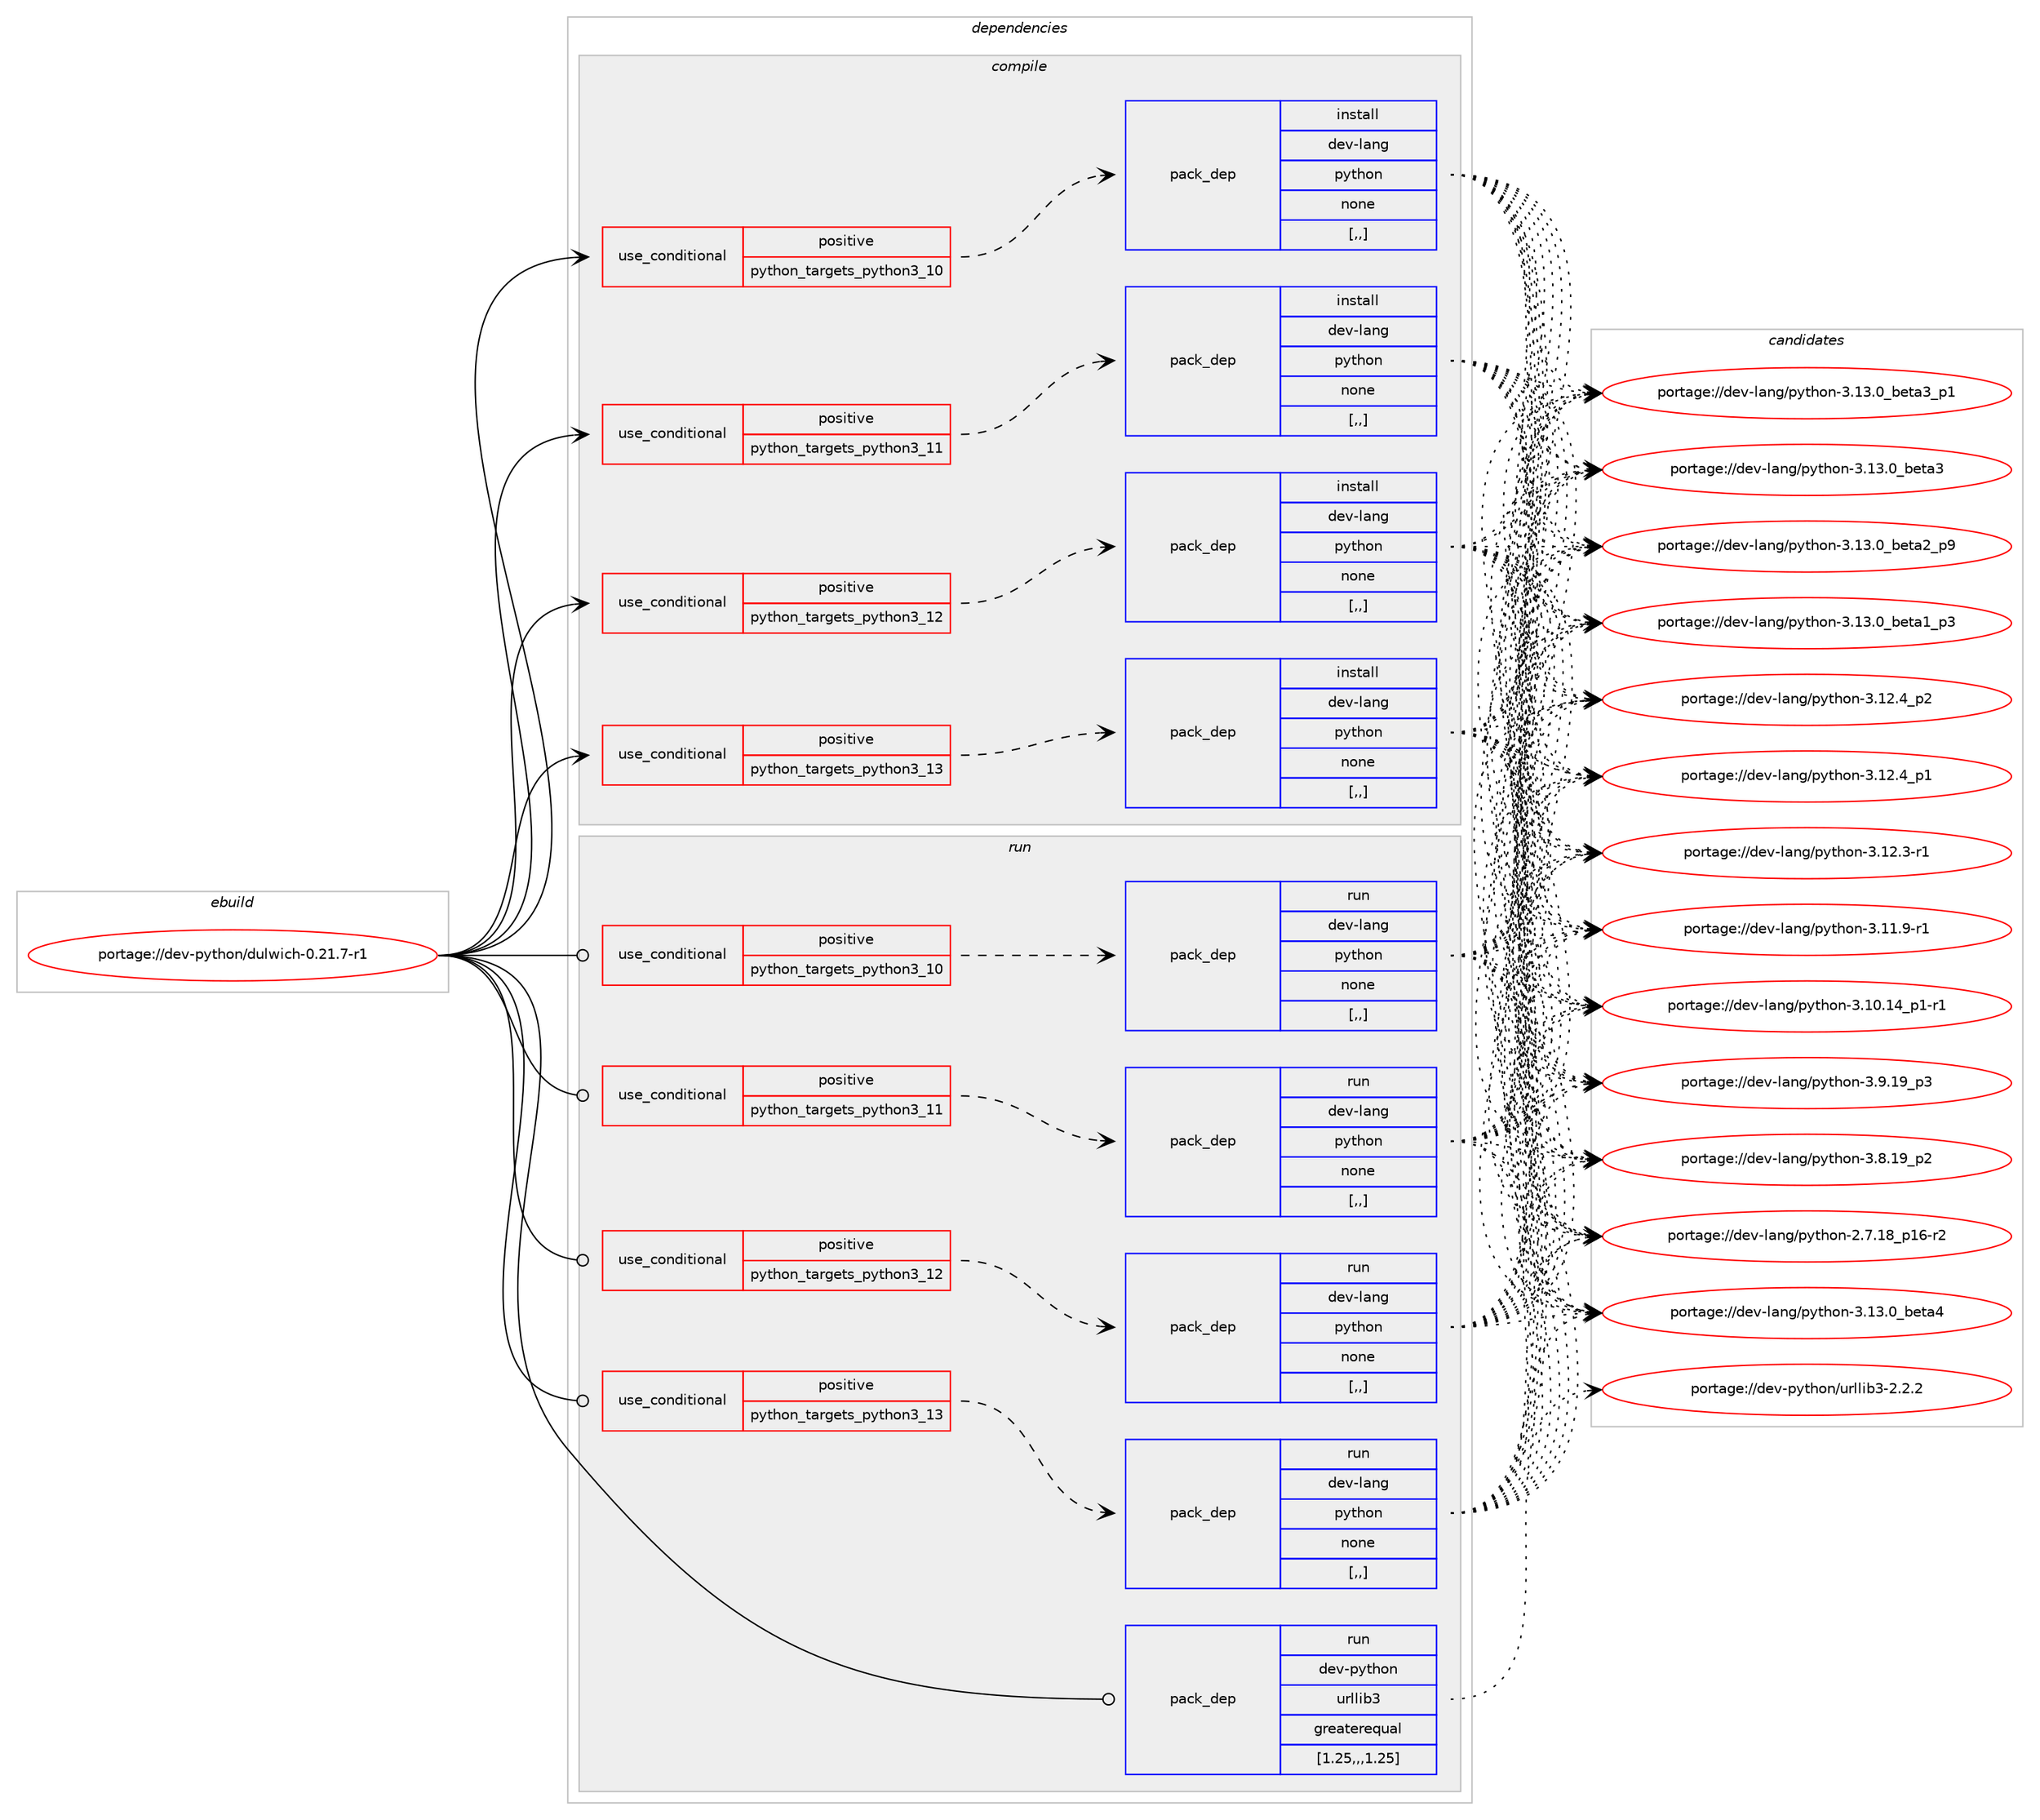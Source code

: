 digraph prolog {

# *************
# Graph options
# *************

newrank=true;
concentrate=true;
compound=true;
graph [rankdir=LR,fontname=Helvetica,fontsize=10,ranksep=1.5];#, ranksep=2.5, nodesep=0.2];
edge  [arrowhead=vee];
node  [fontname=Helvetica,fontsize=10];

# **********
# The ebuild
# **********

subgraph cluster_leftcol {
color=gray;
label=<<i>ebuild</i>>;
id [label="portage://dev-python/dulwich-0.21.7-r1", color=red, width=4, href="../dev-python/dulwich-0.21.7-r1.svg"];
}

# ****************
# The dependencies
# ****************

subgraph cluster_midcol {
color=gray;
label=<<i>dependencies</i>>;
subgraph cluster_compile {
fillcolor="#eeeeee";
style=filled;
label=<<i>compile</i>>;
subgraph cond32589 {
dependency145952 [label=<<TABLE BORDER="0" CELLBORDER="1" CELLSPACING="0" CELLPADDING="4"><TR><TD ROWSPAN="3" CELLPADDING="10">use_conditional</TD></TR><TR><TD>positive</TD></TR><TR><TD>python_targets_python3_10</TD></TR></TABLE>>, shape=none, color=red];
subgraph pack112115 {
dependency145953 [label=<<TABLE BORDER="0" CELLBORDER="1" CELLSPACING="0" CELLPADDING="4" WIDTH="220"><TR><TD ROWSPAN="6" CELLPADDING="30">pack_dep</TD></TR><TR><TD WIDTH="110">install</TD></TR><TR><TD>dev-lang</TD></TR><TR><TD>python</TD></TR><TR><TD>none</TD></TR><TR><TD>[,,]</TD></TR></TABLE>>, shape=none, color=blue];
}
dependency145952:e -> dependency145953:w [weight=20,style="dashed",arrowhead="vee"];
}
id:e -> dependency145952:w [weight=20,style="solid",arrowhead="vee"];
subgraph cond32590 {
dependency145954 [label=<<TABLE BORDER="0" CELLBORDER="1" CELLSPACING="0" CELLPADDING="4"><TR><TD ROWSPAN="3" CELLPADDING="10">use_conditional</TD></TR><TR><TD>positive</TD></TR><TR><TD>python_targets_python3_11</TD></TR></TABLE>>, shape=none, color=red];
subgraph pack112116 {
dependency145955 [label=<<TABLE BORDER="0" CELLBORDER="1" CELLSPACING="0" CELLPADDING="4" WIDTH="220"><TR><TD ROWSPAN="6" CELLPADDING="30">pack_dep</TD></TR><TR><TD WIDTH="110">install</TD></TR><TR><TD>dev-lang</TD></TR><TR><TD>python</TD></TR><TR><TD>none</TD></TR><TR><TD>[,,]</TD></TR></TABLE>>, shape=none, color=blue];
}
dependency145954:e -> dependency145955:w [weight=20,style="dashed",arrowhead="vee"];
}
id:e -> dependency145954:w [weight=20,style="solid",arrowhead="vee"];
subgraph cond32591 {
dependency145956 [label=<<TABLE BORDER="0" CELLBORDER="1" CELLSPACING="0" CELLPADDING="4"><TR><TD ROWSPAN="3" CELLPADDING="10">use_conditional</TD></TR><TR><TD>positive</TD></TR><TR><TD>python_targets_python3_12</TD></TR></TABLE>>, shape=none, color=red];
subgraph pack112117 {
dependency145957 [label=<<TABLE BORDER="0" CELLBORDER="1" CELLSPACING="0" CELLPADDING="4" WIDTH="220"><TR><TD ROWSPAN="6" CELLPADDING="30">pack_dep</TD></TR><TR><TD WIDTH="110">install</TD></TR><TR><TD>dev-lang</TD></TR><TR><TD>python</TD></TR><TR><TD>none</TD></TR><TR><TD>[,,]</TD></TR></TABLE>>, shape=none, color=blue];
}
dependency145956:e -> dependency145957:w [weight=20,style="dashed",arrowhead="vee"];
}
id:e -> dependency145956:w [weight=20,style="solid",arrowhead="vee"];
subgraph cond32592 {
dependency145958 [label=<<TABLE BORDER="0" CELLBORDER="1" CELLSPACING="0" CELLPADDING="4"><TR><TD ROWSPAN="3" CELLPADDING="10">use_conditional</TD></TR><TR><TD>positive</TD></TR><TR><TD>python_targets_python3_13</TD></TR></TABLE>>, shape=none, color=red];
subgraph pack112118 {
dependency145959 [label=<<TABLE BORDER="0" CELLBORDER="1" CELLSPACING="0" CELLPADDING="4" WIDTH="220"><TR><TD ROWSPAN="6" CELLPADDING="30">pack_dep</TD></TR><TR><TD WIDTH="110">install</TD></TR><TR><TD>dev-lang</TD></TR><TR><TD>python</TD></TR><TR><TD>none</TD></TR><TR><TD>[,,]</TD></TR></TABLE>>, shape=none, color=blue];
}
dependency145958:e -> dependency145959:w [weight=20,style="dashed",arrowhead="vee"];
}
id:e -> dependency145958:w [weight=20,style="solid",arrowhead="vee"];
}
subgraph cluster_compileandrun {
fillcolor="#eeeeee";
style=filled;
label=<<i>compile and run</i>>;
}
subgraph cluster_run {
fillcolor="#eeeeee";
style=filled;
label=<<i>run</i>>;
subgraph cond32593 {
dependency145960 [label=<<TABLE BORDER="0" CELLBORDER="1" CELLSPACING="0" CELLPADDING="4"><TR><TD ROWSPAN="3" CELLPADDING="10">use_conditional</TD></TR><TR><TD>positive</TD></TR><TR><TD>python_targets_python3_10</TD></TR></TABLE>>, shape=none, color=red];
subgraph pack112119 {
dependency145961 [label=<<TABLE BORDER="0" CELLBORDER="1" CELLSPACING="0" CELLPADDING="4" WIDTH="220"><TR><TD ROWSPAN="6" CELLPADDING="30">pack_dep</TD></TR><TR><TD WIDTH="110">run</TD></TR><TR><TD>dev-lang</TD></TR><TR><TD>python</TD></TR><TR><TD>none</TD></TR><TR><TD>[,,]</TD></TR></TABLE>>, shape=none, color=blue];
}
dependency145960:e -> dependency145961:w [weight=20,style="dashed",arrowhead="vee"];
}
id:e -> dependency145960:w [weight=20,style="solid",arrowhead="odot"];
subgraph cond32594 {
dependency145962 [label=<<TABLE BORDER="0" CELLBORDER="1" CELLSPACING="0" CELLPADDING="4"><TR><TD ROWSPAN="3" CELLPADDING="10">use_conditional</TD></TR><TR><TD>positive</TD></TR><TR><TD>python_targets_python3_11</TD></TR></TABLE>>, shape=none, color=red];
subgraph pack112120 {
dependency145963 [label=<<TABLE BORDER="0" CELLBORDER="1" CELLSPACING="0" CELLPADDING="4" WIDTH="220"><TR><TD ROWSPAN="6" CELLPADDING="30">pack_dep</TD></TR><TR><TD WIDTH="110">run</TD></TR><TR><TD>dev-lang</TD></TR><TR><TD>python</TD></TR><TR><TD>none</TD></TR><TR><TD>[,,]</TD></TR></TABLE>>, shape=none, color=blue];
}
dependency145962:e -> dependency145963:w [weight=20,style="dashed",arrowhead="vee"];
}
id:e -> dependency145962:w [weight=20,style="solid",arrowhead="odot"];
subgraph cond32595 {
dependency145964 [label=<<TABLE BORDER="0" CELLBORDER="1" CELLSPACING="0" CELLPADDING="4"><TR><TD ROWSPAN="3" CELLPADDING="10">use_conditional</TD></TR><TR><TD>positive</TD></TR><TR><TD>python_targets_python3_12</TD></TR></TABLE>>, shape=none, color=red];
subgraph pack112121 {
dependency145965 [label=<<TABLE BORDER="0" CELLBORDER="1" CELLSPACING="0" CELLPADDING="4" WIDTH="220"><TR><TD ROWSPAN="6" CELLPADDING="30">pack_dep</TD></TR><TR><TD WIDTH="110">run</TD></TR><TR><TD>dev-lang</TD></TR><TR><TD>python</TD></TR><TR><TD>none</TD></TR><TR><TD>[,,]</TD></TR></TABLE>>, shape=none, color=blue];
}
dependency145964:e -> dependency145965:w [weight=20,style="dashed",arrowhead="vee"];
}
id:e -> dependency145964:w [weight=20,style="solid",arrowhead="odot"];
subgraph cond32596 {
dependency145966 [label=<<TABLE BORDER="0" CELLBORDER="1" CELLSPACING="0" CELLPADDING="4"><TR><TD ROWSPAN="3" CELLPADDING="10">use_conditional</TD></TR><TR><TD>positive</TD></TR><TR><TD>python_targets_python3_13</TD></TR></TABLE>>, shape=none, color=red];
subgraph pack112122 {
dependency145967 [label=<<TABLE BORDER="0" CELLBORDER="1" CELLSPACING="0" CELLPADDING="4" WIDTH="220"><TR><TD ROWSPAN="6" CELLPADDING="30">pack_dep</TD></TR><TR><TD WIDTH="110">run</TD></TR><TR><TD>dev-lang</TD></TR><TR><TD>python</TD></TR><TR><TD>none</TD></TR><TR><TD>[,,]</TD></TR></TABLE>>, shape=none, color=blue];
}
dependency145966:e -> dependency145967:w [weight=20,style="dashed",arrowhead="vee"];
}
id:e -> dependency145966:w [weight=20,style="solid",arrowhead="odot"];
subgraph pack112123 {
dependency145968 [label=<<TABLE BORDER="0" CELLBORDER="1" CELLSPACING="0" CELLPADDING="4" WIDTH="220"><TR><TD ROWSPAN="6" CELLPADDING="30">pack_dep</TD></TR><TR><TD WIDTH="110">run</TD></TR><TR><TD>dev-python</TD></TR><TR><TD>urllib3</TD></TR><TR><TD>greaterequal</TD></TR><TR><TD>[1.25,,,1.25]</TD></TR></TABLE>>, shape=none, color=blue];
}
id:e -> dependency145968:w [weight=20,style="solid",arrowhead="odot"];
}
}

# **************
# The candidates
# **************

subgraph cluster_choices {
rank=same;
color=gray;
label=<<i>candidates</i>>;

subgraph choice112115 {
color=black;
nodesep=1;
choice1001011184510897110103471121211161041111104551464951464895981011169752 [label="portage://dev-lang/python-3.13.0_beta4", color=red, width=4,href="../dev-lang/python-3.13.0_beta4.svg"];
choice10010111845108971101034711212111610411111045514649514648959810111697519511249 [label="portage://dev-lang/python-3.13.0_beta3_p1", color=red, width=4,href="../dev-lang/python-3.13.0_beta3_p1.svg"];
choice1001011184510897110103471121211161041111104551464951464895981011169751 [label="portage://dev-lang/python-3.13.0_beta3", color=red, width=4,href="../dev-lang/python-3.13.0_beta3.svg"];
choice10010111845108971101034711212111610411111045514649514648959810111697509511257 [label="portage://dev-lang/python-3.13.0_beta2_p9", color=red, width=4,href="../dev-lang/python-3.13.0_beta2_p9.svg"];
choice10010111845108971101034711212111610411111045514649514648959810111697499511251 [label="portage://dev-lang/python-3.13.0_beta1_p3", color=red, width=4,href="../dev-lang/python-3.13.0_beta1_p3.svg"];
choice100101118451089711010347112121116104111110455146495046529511250 [label="portage://dev-lang/python-3.12.4_p2", color=red, width=4,href="../dev-lang/python-3.12.4_p2.svg"];
choice100101118451089711010347112121116104111110455146495046529511249 [label="portage://dev-lang/python-3.12.4_p1", color=red, width=4,href="../dev-lang/python-3.12.4_p1.svg"];
choice100101118451089711010347112121116104111110455146495046514511449 [label="portage://dev-lang/python-3.12.3-r1", color=red, width=4,href="../dev-lang/python-3.12.3-r1.svg"];
choice100101118451089711010347112121116104111110455146494946574511449 [label="portage://dev-lang/python-3.11.9-r1", color=red, width=4,href="../dev-lang/python-3.11.9-r1.svg"];
choice100101118451089711010347112121116104111110455146494846495295112494511449 [label="portage://dev-lang/python-3.10.14_p1-r1", color=red, width=4,href="../dev-lang/python-3.10.14_p1-r1.svg"];
choice100101118451089711010347112121116104111110455146574649579511251 [label="portage://dev-lang/python-3.9.19_p3", color=red, width=4,href="../dev-lang/python-3.9.19_p3.svg"];
choice100101118451089711010347112121116104111110455146564649579511250 [label="portage://dev-lang/python-3.8.19_p2", color=red, width=4,href="../dev-lang/python-3.8.19_p2.svg"];
choice100101118451089711010347112121116104111110455046554649569511249544511450 [label="portage://dev-lang/python-2.7.18_p16-r2", color=red, width=4,href="../dev-lang/python-2.7.18_p16-r2.svg"];
dependency145953:e -> choice1001011184510897110103471121211161041111104551464951464895981011169752:w [style=dotted,weight="100"];
dependency145953:e -> choice10010111845108971101034711212111610411111045514649514648959810111697519511249:w [style=dotted,weight="100"];
dependency145953:e -> choice1001011184510897110103471121211161041111104551464951464895981011169751:w [style=dotted,weight="100"];
dependency145953:e -> choice10010111845108971101034711212111610411111045514649514648959810111697509511257:w [style=dotted,weight="100"];
dependency145953:e -> choice10010111845108971101034711212111610411111045514649514648959810111697499511251:w [style=dotted,weight="100"];
dependency145953:e -> choice100101118451089711010347112121116104111110455146495046529511250:w [style=dotted,weight="100"];
dependency145953:e -> choice100101118451089711010347112121116104111110455146495046529511249:w [style=dotted,weight="100"];
dependency145953:e -> choice100101118451089711010347112121116104111110455146495046514511449:w [style=dotted,weight="100"];
dependency145953:e -> choice100101118451089711010347112121116104111110455146494946574511449:w [style=dotted,weight="100"];
dependency145953:e -> choice100101118451089711010347112121116104111110455146494846495295112494511449:w [style=dotted,weight="100"];
dependency145953:e -> choice100101118451089711010347112121116104111110455146574649579511251:w [style=dotted,weight="100"];
dependency145953:e -> choice100101118451089711010347112121116104111110455146564649579511250:w [style=dotted,weight="100"];
dependency145953:e -> choice100101118451089711010347112121116104111110455046554649569511249544511450:w [style=dotted,weight="100"];
}
subgraph choice112116 {
color=black;
nodesep=1;
choice1001011184510897110103471121211161041111104551464951464895981011169752 [label="portage://dev-lang/python-3.13.0_beta4", color=red, width=4,href="../dev-lang/python-3.13.0_beta4.svg"];
choice10010111845108971101034711212111610411111045514649514648959810111697519511249 [label="portage://dev-lang/python-3.13.0_beta3_p1", color=red, width=4,href="../dev-lang/python-3.13.0_beta3_p1.svg"];
choice1001011184510897110103471121211161041111104551464951464895981011169751 [label="portage://dev-lang/python-3.13.0_beta3", color=red, width=4,href="../dev-lang/python-3.13.0_beta3.svg"];
choice10010111845108971101034711212111610411111045514649514648959810111697509511257 [label="portage://dev-lang/python-3.13.0_beta2_p9", color=red, width=4,href="../dev-lang/python-3.13.0_beta2_p9.svg"];
choice10010111845108971101034711212111610411111045514649514648959810111697499511251 [label="portage://dev-lang/python-3.13.0_beta1_p3", color=red, width=4,href="../dev-lang/python-3.13.0_beta1_p3.svg"];
choice100101118451089711010347112121116104111110455146495046529511250 [label="portage://dev-lang/python-3.12.4_p2", color=red, width=4,href="../dev-lang/python-3.12.4_p2.svg"];
choice100101118451089711010347112121116104111110455146495046529511249 [label="portage://dev-lang/python-3.12.4_p1", color=red, width=4,href="../dev-lang/python-3.12.4_p1.svg"];
choice100101118451089711010347112121116104111110455146495046514511449 [label="portage://dev-lang/python-3.12.3-r1", color=red, width=4,href="../dev-lang/python-3.12.3-r1.svg"];
choice100101118451089711010347112121116104111110455146494946574511449 [label="portage://dev-lang/python-3.11.9-r1", color=red, width=4,href="../dev-lang/python-3.11.9-r1.svg"];
choice100101118451089711010347112121116104111110455146494846495295112494511449 [label="portage://dev-lang/python-3.10.14_p1-r1", color=red, width=4,href="../dev-lang/python-3.10.14_p1-r1.svg"];
choice100101118451089711010347112121116104111110455146574649579511251 [label="portage://dev-lang/python-3.9.19_p3", color=red, width=4,href="../dev-lang/python-3.9.19_p3.svg"];
choice100101118451089711010347112121116104111110455146564649579511250 [label="portage://dev-lang/python-3.8.19_p2", color=red, width=4,href="../dev-lang/python-3.8.19_p2.svg"];
choice100101118451089711010347112121116104111110455046554649569511249544511450 [label="portage://dev-lang/python-2.7.18_p16-r2", color=red, width=4,href="../dev-lang/python-2.7.18_p16-r2.svg"];
dependency145955:e -> choice1001011184510897110103471121211161041111104551464951464895981011169752:w [style=dotted,weight="100"];
dependency145955:e -> choice10010111845108971101034711212111610411111045514649514648959810111697519511249:w [style=dotted,weight="100"];
dependency145955:e -> choice1001011184510897110103471121211161041111104551464951464895981011169751:w [style=dotted,weight="100"];
dependency145955:e -> choice10010111845108971101034711212111610411111045514649514648959810111697509511257:w [style=dotted,weight="100"];
dependency145955:e -> choice10010111845108971101034711212111610411111045514649514648959810111697499511251:w [style=dotted,weight="100"];
dependency145955:e -> choice100101118451089711010347112121116104111110455146495046529511250:w [style=dotted,weight="100"];
dependency145955:e -> choice100101118451089711010347112121116104111110455146495046529511249:w [style=dotted,weight="100"];
dependency145955:e -> choice100101118451089711010347112121116104111110455146495046514511449:w [style=dotted,weight="100"];
dependency145955:e -> choice100101118451089711010347112121116104111110455146494946574511449:w [style=dotted,weight="100"];
dependency145955:e -> choice100101118451089711010347112121116104111110455146494846495295112494511449:w [style=dotted,weight="100"];
dependency145955:e -> choice100101118451089711010347112121116104111110455146574649579511251:w [style=dotted,weight="100"];
dependency145955:e -> choice100101118451089711010347112121116104111110455146564649579511250:w [style=dotted,weight="100"];
dependency145955:e -> choice100101118451089711010347112121116104111110455046554649569511249544511450:w [style=dotted,weight="100"];
}
subgraph choice112117 {
color=black;
nodesep=1;
choice1001011184510897110103471121211161041111104551464951464895981011169752 [label="portage://dev-lang/python-3.13.0_beta4", color=red, width=4,href="../dev-lang/python-3.13.0_beta4.svg"];
choice10010111845108971101034711212111610411111045514649514648959810111697519511249 [label="portage://dev-lang/python-3.13.0_beta3_p1", color=red, width=4,href="../dev-lang/python-3.13.0_beta3_p1.svg"];
choice1001011184510897110103471121211161041111104551464951464895981011169751 [label="portage://dev-lang/python-3.13.0_beta3", color=red, width=4,href="../dev-lang/python-3.13.0_beta3.svg"];
choice10010111845108971101034711212111610411111045514649514648959810111697509511257 [label="portage://dev-lang/python-3.13.0_beta2_p9", color=red, width=4,href="../dev-lang/python-3.13.0_beta2_p9.svg"];
choice10010111845108971101034711212111610411111045514649514648959810111697499511251 [label="portage://dev-lang/python-3.13.0_beta1_p3", color=red, width=4,href="../dev-lang/python-3.13.0_beta1_p3.svg"];
choice100101118451089711010347112121116104111110455146495046529511250 [label="portage://dev-lang/python-3.12.4_p2", color=red, width=4,href="../dev-lang/python-3.12.4_p2.svg"];
choice100101118451089711010347112121116104111110455146495046529511249 [label="portage://dev-lang/python-3.12.4_p1", color=red, width=4,href="../dev-lang/python-3.12.4_p1.svg"];
choice100101118451089711010347112121116104111110455146495046514511449 [label="portage://dev-lang/python-3.12.3-r1", color=red, width=4,href="../dev-lang/python-3.12.3-r1.svg"];
choice100101118451089711010347112121116104111110455146494946574511449 [label="portage://dev-lang/python-3.11.9-r1", color=red, width=4,href="../dev-lang/python-3.11.9-r1.svg"];
choice100101118451089711010347112121116104111110455146494846495295112494511449 [label="portage://dev-lang/python-3.10.14_p1-r1", color=red, width=4,href="../dev-lang/python-3.10.14_p1-r1.svg"];
choice100101118451089711010347112121116104111110455146574649579511251 [label="portage://dev-lang/python-3.9.19_p3", color=red, width=4,href="../dev-lang/python-3.9.19_p3.svg"];
choice100101118451089711010347112121116104111110455146564649579511250 [label="portage://dev-lang/python-3.8.19_p2", color=red, width=4,href="../dev-lang/python-3.8.19_p2.svg"];
choice100101118451089711010347112121116104111110455046554649569511249544511450 [label="portage://dev-lang/python-2.7.18_p16-r2", color=red, width=4,href="../dev-lang/python-2.7.18_p16-r2.svg"];
dependency145957:e -> choice1001011184510897110103471121211161041111104551464951464895981011169752:w [style=dotted,weight="100"];
dependency145957:e -> choice10010111845108971101034711212111610411111045514649514648959810111697519511249:w [style=dotted,weight="100"];
dependency145957:e -> choice1001011184510897110103471121211161041111104551464951464895981011169751:w [style=dotted,weight="100"];
dependency145957:e -> choice10010111845108971101034711212111610411111045514649514648959810111697509511257:w [style=dotted,weight="100"];
dependency145957:e -> choice10010111845108971101034711212111610411111045514649514648959810111697499511251:w [style=dotted,weight="100"];
dependency145957:e -> choice100101118451089711010347112121116104111110455146495046529511250:w [style=dotted,weight="100"];
dependency145957:e -> choice100101118451089711010347112121116104111110455146495046529511249:w [style=dotted,weight="100"];
dependency145957:e -> choice100101118451089711010347112121116104111110455146495046514511449:w [style=dotted,weight="100"];
dependency145957:e -> choice100101118451089711010347112121116104111110455146494946574511449:w [style=dotted,weight="100"];
dependency145957:e -> choice100101118451089711010347112121116104111110455146494846495295112494511449:w [style=dotted,weight="100"];
dependency145957:e -> choice100101118451089711010347112121116104111110455146574649579511251:w [style=dotted,weight="100"];
dependency145957:e -> choice100101118451089711010347112121116104111110455146564649579511250:w [style=dotted,weight="100"];
dependency145957:e -> choice100101118451089711010347112121116104111110455046554649569511249544511450:w [style=dotted,weight="100"];
}
subgraph choice112118 {
color=black;
nodesep=1;
choice1001011184510897110103471121211161041111104551464951464895981011169752 [label="portage://dev-lang/python-3.13.0_beta4", color=red, width=4,href="../dev-lang/python-3.13.0_beta4.svg"];
choice10010111845108971101034711212111610411111045514649514648959810111697519511249 [label="portage://dev-lang/python-3.13.0_beta3_p1", color=red, width=4,href="../dev-lang/python-3.13.0_beta3_p1.svg"];
choice1001011184510897110103471121211161041111104551464951464895981011169751 [label="portage://dev-lang/python-3.13.0_beta3", color=red, width=4,href="../dev-lang/python-3.13.0_beta3.svg"];
choice10010111845108971101034711212111610411111045514649514648959810111697509511257 [label="portage://dev-lang/python-3.13.0_beta2_p9", color=red, width=4,href="../dev-lang/python-3.13.0_beta2_p9.svg"];
choice10010111845108971101034711212111610411111045514649514648959810111697499511251 [label="portage://dev-lang/python-3.13.0_beta1_p3", color=red, width=4,href="../dev-lang/python-3.13.0_beta1_p3.svg"];
choice100101118451089711010347112121116104111110455146495046529511250 [label="portage://dev-lang/python-3.12.4_p2", color=red, width=4,href="../dev-lang/python-3.12.4_p2.svg"];
choice100101118451089711010347112121116104111110455146495046529511249 [label="portage://dev-lang/python-3.12.4_p1", color=red, width=4,href="../dev-lang/python-3.12.4_p1.svg"];
choice100101118451089711010347112121116104111110455146495046514511449 [label="portage://dev-lang/python-3.12.3-r1", color=red, width=4,href="../dev-lang/python-3.12.3-r1.svg"];
choice100101118451089711010347112121116104111110455146494946574511449 [label="portage://dev-lang/python-3.11.9-r1", color=red, width=4,href="../dev-lang/python-3.11.9-r1.svg"];
choice100101118451089711010347112121116104111110455146494846495295112494511449 [label="portage://dev-lang/python-3.10.14_p1-r1", color=red, width=4,href="../dev-lang/python-3.10.14_p1-r1.svg"];
choice100101118451089711010347112121116104111110455146574649579511251 [label="portage://dev-lang/python-3.9.19_p3", color=red, width=4,href="../dev-lang/python-3.9.19_p3.svg"];
choice100101118451089711010347112121116104111110455146564649579511250 [label="portage://dev-lang/python-3.8.19_p2", color=red, width=4,href="../dev-lang/python-3.8.19_p2.svg"];
choice100101118451089711010347112121116104111110455046554649569511249544511450 [label="portage://dev-lang/python-2.7.18_p16-r2", color=red, width=4,href="../dev-lang/python-2.7.18_p16-r2.svg"];
dependency145959:e -> choice1001011184510897110103471121211161041111104551464951464895981011169752:w [style=dotted,weight="100"];
dependency145959:e -> choice10010111845108971101034711212111610411111045514649514648959810111697519511249:w [style=dotted,weight="100"];
dependency145959:e -> choice1001011184510897110103471121211161041111104551464951464895981011169751:w [style=dotted,weight="100"];
dependency145959:e -> choice10010111845108971101034711212111610411111045514649514648959810111697509511257:w [style=dotted,weight="100"];
dependency145959:e -> choice10010111845108971101034711212111610411111045514649514648959810111697499511251:w [style=dotted,weight="100"];
dependency145959:e -> choice100101118451089711010347112121116104111110455146495046529511250:w [style=dotted,weight="100"];
dependency145959:e -> choice100101118451089711010347112121116104111110455146495046529511249:w [style=dotted,weight="100"];
dependency145959:e -> choice100101118451089711010347112121116104111110455146495046514511449:w [style=dotted,weight="100"];
dependency145959:e -> choice100101118451089711010347112121116104111110455146494946574511449:w [style=dotted,weight="100"];
dependency145959:e -> choice100101118451089711010347112121116104111110455146494846495295112494511449:w [style=dotted,weight="100"];
dependency145959:e -> choice100101118451089711010347112121116104111110455146574649579511251:w [style=dotted,weight="100"];
dependency145959:e -> choice100101118451089711010347112121116104111110455146564649579511250:w [style=dotted,weight="100"];
dependency145959:e -> choice100101118451089711010347112121116104111110455046554649569511249544511450:w [style=dotted,weight="100"];
}
subgraph choice112119 {
color=black;
nodesep=1;
choice1001011184510897110103471121211161041111104551464951464895981011169752 [label="portage://dev-lang/python-3.13.0_beta4", color=red, width=4,href="../dev-lang/python-3.13.0_beta4.svg"];
choice10010111845108971101034711212111610411111045514649514648959810111697519511249 [label="portage://dev-lang/python-3.13.0_beta3_p1", color=red, width=4,href="../dev-lang/python-3.13.0_beta3_p1.svg"];
choice1001011184510897110103471121211161041111104551464951464895981011169751 [label="portage://dev-lang/python-3.13.0_beta3", color=red, width=4,href="../dev-lang/python-3.13.0_beta3.svg"];
choice10010111845108971101034711212111610411111045514649514648959810111697509511257 [label="portage://dev-lang/python-3.13.0_beta2_p9", color=red, width=4,href="../dev-lang/python-3.13.0_beta2_p9.svg"];
choice10010111845108971101034711212111610411111045514649514648959810111697499511251 [label="portage://dev-lang/python-3.13.0_beta1_p3", color=red, width=4,href="../dev-lang/python-3.13.0_beta1_p3.svg"];
choice100101118451089711010347112121116104111110455146495046529511250 [label="portage://dev-lang/python-3.12.4_p2", color=red, width=4,href="../dev-lang/python-3.12.4_p2.svg"];
choice100101118451089711010347112121116104111110455146495046529511249 [label="portage://dev-lang/python-3.12.4_p1", color=red, width=4,href="../dev-lang/python-3.12.4_p1.svg"];
choice100101118451089711010347112121116104111110455146495046514511449 [label="portage://dev-lang/python-3.12.3-r1", color=red, width=4,href="../dev-lang/python-3.12.3-r1.svg"];
choice100101118451089711010347112121116104111110455146494946574511449 [label="portage://dev-lang/python-3.11.9-r1", color=red, width=4,href="../dev-lang/python-3.11.9-r1.svg"];
choice100101118451089711010347112121116104111110455146494846495295112494511449 [label="portage://dev-lang/python-3.10.14_p1-r1", color=red, width=4,href="../dev-lang/python-3.10.14_p1-r1.svg"];
choice100101118451089711010347112121116104111110455146574649579511251 [label="portage://dev-lang/python-3.9.19_p3", color=red, width=4,href="../dev-lang/python-3.9.19_p3.svg"];
choice100101118451089711010347112121116104111110455146564649579511250 [label="portage://dev-lang/python-3.8.19_p2", color=red, width=4,href="../dev-lang/python-3.8.19_p2.svg"];
choice100101118451089711010347112121116104111110455046554649569511249544511450 [label="portage://dev-lang/python-2.7.18_p16-r2", color=red, width=4,href="../dev-lang/python-2.7.18_p16-r2.svg"];
dependency145961:e -> choice1001011184510897110103471121211161041111104551464951464895981011169752:w [style=dotted,weight="100"];
dependency145961:e -> choice10010111845108971101034711212111610411111045514649514648959810111697519511249:w [style=dotted,weight="100"];
dependency145961:e -> choice1001011184510897110103471121211161041111104551464951464895981011169751:w [style=dotted,weight="100"];
dependency145961:e -> choice10010111845108971101034711212111610411111045514649514648959810111697509511257:w [style=dotted,weight="100"];
dependency145961:e -> choice10010111845108971101034711212111610411111045514649514648959810111697499511251:w [style=dotted,weight="100"];
dependency145961:e -> choice100101118451089711010347112121116104111110455146495046529511250:w [style=dotted,weight="100"];
dependency145961:e -> choice100101118451089711010347112121116104111110455146495046529511249:w [style=dotted,weight="100"];
dependency145961:e -> choice100101118451089711010347112121116104111110455146495046514511449:w [style=dotted,weight="100"];
dependency145961:e -> choice100101118451089711010347112121116104111110455146494946574511449:w [style=dotted,weight="100"];
dependency145961:e -> choice100101118451089711010347112121116104111110455146494846495295112494511449:w [style=dotted,weight="100"];
dependency145961:e -> choice100101118451089711010347112121116104111110455146574649579511251:w [style=dotted,weight="100"];
dependency145961:e -> choice100101118451089711010347112121116104111110455146564649579511250:w [style=dotted,weight="100"];
dependency145961:e -> choice100101118451089711010347112121116104111110455046554649569511249544511450:w [style=dotted,weight="100"];
}
subgraph choice112120 {
color=black;
nodesep=1;
choice1001011184510897110103471121211161041111104551464951464895981011169752 [label="portage://dev-lang/python-3.13.0_beta4", color=red, width=4,href="../dev-lang/python-3.13.0_beta4.svg"];
choice10010111845108971101034711212111610411111045514649514648959810111697519511249 [label="portage://dev-lang/python-3.13.0_beta3_p1", color=red, width=4,href="../dev-lang/python-3.13.0_beta3_p1.svg"];
choice1001011184510897110103471121211161041111104551464951464895981011169751 [label="portage://dev-lang/python-3.13.0_beta3", color=red, width=4,href="../dev-lang/python-3.13.0_beta3.svg"];
choice10010111845108971101034711212111610411111045514649514648959810111697509511257 [label="portage://dev-lang/python-3.13.0_beta2_p9", color=red, width=4,href="../dev-lang/python-3.13.0_beta2_p9.svg"];
choice10010111845108971101034711212111610411111045514649514648959810111697499511251 [label="portage://dev-lang/python-3.13.0_beta1_p3", color=red, width=4,href="../dev-lang/python-3.13.0_beta1_p3.svg"];
choice100101118451089711010347112121116104111110455146495046529511250 [label="portage://dev-lang/python-3.12.4_p2", color=red, width=4,href="../dev-lang/python-3.12.4_p2.svg"];
choice100101118451089711010347112121116104111110455146495046529511249 [label="portage://dev-lang/python-3.12.4_p1", color=red, width=4,href="../dev-lang/python-3.12.4_p1.svg"];
choice100101118451089711010347112121116104111110455146495046514511449 [label="portage://dev-lang/python-3.12.3-r1", color=red, width=4,href="../dev-lang/python-3.12.3-r1.svg"];
choice100101118451089711010347112121116104111110455146494946574511449 [label="portage://dev-lang/python-3.11.9-r1", color=red, width=4,href="../dev-lang/python-3.11.9-r1.svg"];
choice100101118451089711010347112121116104111110455146494846495295112494511449 [label="portage://dev-lang/python-3.10.14_p1-r1", color=red, width=4,href="../dev-lang/python-3.10.14_p1-r1.svg"];
choice100101118451089711010347112121116104111110455146574649579511251 [label="portage://dev-lang/python-3.9.19_p3", color=red, width=4,href="../dev-lang/python-3.9.19_p3.svg"];
choice100101118451089711010347112121116104111110455146564649579511250 [label="portage://dev-lang/python-3.8.19_p2", color=red, width=4,href="../dev-lang/python-3.8.19_p2.svg"];
choice100101118451089711010347112121116104111110455046554649569511249544511450 [label="portage://dev-lang/python-2.7.18_p16-r2", color=red, width=4,href="../dev-lang/python-2.7.18_p16-r2.svg"];
dependency145963:e -> choice1001011184510897110103471121211161041111104551464951464895981011169752:w [style=dotted,weight="100"];
dependency145963:e -> choice10010111845108971101034711212111610411111045514649514648959810111697519511249:w [style=dotted,weight="100"];
dependency145963:e -> choice1001011184510897110103471121211161041111104551464951464895981011169751:w [style=dotted,weight="100"];
dependency145963:e -> choice10010111845108971101034711212111610411111045514649514648959810111697509511257:w [style=dotted,weight="100"];
dependency145963:e -> choice10010111845108971101034711212111610411111045514649514648959810111697499511251:w [style=dotted,weight="100"];
dependency145963:e -> choice100101118451089711010347112121116104111110455146495046529511250:w [style=dotted,weight="100"];
dependency145963:e -> choice100101118451089711010347112121116104111110455146495046529511249:w [style=dotted,weight="100"];
dependency145963:e -> choice100101118451089711010347112121116104111110455146495046514511449:w [style=dotted,weight="100"];
dependency145963:e -> choice100101118451089711010347112121116104111110455146494946574511449:w [style=dotted,weight="100"];
dependency145963:e -> choice100101118451089711010347112121116104111110455146494846495295112494511449:w [style=dotted,weight="100"];
dependency145963:e -> choice100101118451089711010347112121116104111110455146574649579511251:w [style=dotted,weight="100"];
dependency145963:e -> choice100101118451089711010347112121116104111110455146564649579511250:w [style=dotted,weight="100"];
dependency145963:e -> choice100101118451089711010347112121116104111110455046554649569511249544511450:w [style=dotted,weight="100"];
}
subgraph choice112121 {
color=black;
nodesep=1;
choice1001011184510897110103471121211161041111104551464951464895981011169752 [label="portage://dev-lang/python-3.13.0_beta4", color=red, width=4,href="../dev-lang/python-3.13.0_beta4.svg"];
choice10010111845108971101034711212111610411111045514649514648959810111697519511249 [label="portage://dev-lang/python-3.13.0_beta3_p1", color=red, width=4,href="../dev-lang/python-3.13.0_beta3_p1.svg"];
choice1001011184510897110103471121211161041111104551464951464895981011169751 [label="portage://dev-lang/python-3.13.0_beta3", color=red, width=4,href="../dev-lang/python-3.13.0_beta3.svg"];
choice10010111845108971101034711212111610411111045514649514648959810111697509511257 [label="portage://dev-lang/python-3.13.0_beta2_p9", color=red, width=4,href="../dev-lang/python-3.13.0_beta2_p9.svg"];
choice10010111845108971101034711212111610411111045514649514648959810111697499511251 [label="portage://dev-lang/python-3.13.0_beta1_p3", color=red, width=4,href="../dev-lang/python-3.13.0_beta1_p3.svg"];
choice100101118451089711010347112121116104111110455146495046529511250 [label="portage://dev-lang/python-3.12.4_p2", color=red, width=4,href="../dev-lang/python-3.12.4_p2.svg"];
choice100101118451089711010347112121116104111110455146495046529511249 [label="portage://dev-lang/python-3.12.4_p1", color=red, width=4,href="../dev-lang/python-3.12.4_p1.svg"];
choice100101118451089711010347112121116104111110455146495046514511449 [label="portage://dev-lang/python-3.12.3-r1", color=red, width=4,href="../dev-lang/python-3.12.3-r1.svg"];
choice100101118451089711010347112121116104111110455146494946574511449 [label="portage://dev-lang/python-3.11.9-r1", color=red, width=4,href="../dev-lang/python-3.11.9-r1.svg"];
choice100101118451089711010347112121116104111110455146494846495295112494511449 [label="portage://dev-lang/python-3.10.14_p1-r1", color=red, width=4,href="../dev-lang/python-3.10.14_p1-r1.svg"];
choice100101118451089711010347112121116104111110455146574649579511251 [label="portage://dev-lang/python-3.9.19_p3", color=red, width=4,href="../dev-lang/python-3.9.19_p3.svg"];
choice100101118451089711010347112121116104111110455146564649579511250 [label="portage://dev-lang/python-3.8.19_p2", color=red, width=4,href="../dev-lang/python-3.8.19_p2.svg"];
choice100101118451089711010347112121116104111110455046554649569511249544511450 [label="portage://dev-lang/python-2.7.18_p16-r2", color=red, width=4,href="../dev-lang/python-2.7.18_p16-r2.svg"];
dependency145965:e -> choice1001011184510897110103471121211161041111104551464951464895981011169752:w [style=dotted,weight="100"];
dependency145965:e -> choice10010111845108971101034711212111610411111045514649514648959810111697519511249:w [style=dotted,weight="100"];
dependency145965:e -> choice1001011184510897110103471121211161041111104551464951464895981011169751:w [style=dotted,weight="100"];
dependency145965:e -> choice10010111845108971101034711212111610411111045514649514648959810111697509511257:w [style=dotted,weight="100"];
dependency145965:e -> choice10010111845108971101034711212111610411111045514649514648959810111697499511251:w [style=dotted,weight="100"];
dependency145965:e -> choice100101118451089711010347112121116104111110455146495046529511250:w [style=dotted,weight="100"];
dependency145965:e -> choice100101118451089711010347112121116104111110455146495046529511249:w [style=dotted,weight="100"];
dependency145965:e -> choice100101118451089711010347112121116104111110455146495046514511449:w [style=dotted,weight="100"];
dependency145965:e -> choice100101118451089711010347112121116104111110455146494946574511449:w [style=dotted,weight="100"];
dependency145965:e -> choice100101118451089711010347112121116104111110455146494846495295112494511449:w [style=dotted,weight="100"];
dependency145965:e -> choice100101118451089711010347112121116104111110455146574649579511251:w [style=dotted,weight="100"];
dependency145965:e -> choice100101118451089711010347112121116104111110455146564649579511250:w [style=dotted,weight="100"];
dependency145965:e -> choice100101118451089711010347112121116104111110455046554649569511249544511450:w [style=dotted,weight="100"];
}
subgraph choice112122 {
color=black;
nodesep=1;
choice1001011184510897110103471121211161041111104551464951464895981011169752 [label="portage://dev-lang/python-3.13.0_beta4", color=red, width=4,href="../dev-lang/python-3.13.0_beta4.svg"];
choice10010111845108971101034711212111610411111045514649514648959810111697519511249 [label="portage://dev-lang/python-3.13.0_beta3_p1", color=red, width=4,href="../dev-lang/python-3.13.0_beta3_p1.svg"];
choice1001011184510897110103471121211161041111104551464951464895981011169751 [label="portage://dev-lang/python-3.13.0_beta3", color=red, width=4,href="../dev-lang/python-3.13.0_beta3.svg"];
choice10010111845108971101034711212111610411111045514649514648959810111697509511257 [label="portage://dev-lang/python-3.13.0_beta2_p9", color=red, width=4,href="../dev-lang/python-3.13.0_beta2_p9.svg"];
choice10010111845108971101034711212111610411111045514649514648959810111697499511251 [label="portage://dev-lang/python-3.13.0_beta1_p3", color=red, width=4,href="../dev-lang/python-3.13.0_beta1_p3.svg"];
choice100101118451089711010347112121116104111110455146495046529511250 [label="portage://dev-lang/python-3.12.4_p2", color=red, width=4,href="../dev-lang/python-3.12.4_p2.svg"];
choice100101118451089711010347112121116104111110455146495046529511249 [label="portage://dev-lang/python-3.12.4_p1", color=red, width=4,href="../dev-lang/python-3.12.4_p1.svg"];
choice100101118451089711010347112121116104111110455146495046514511449 [label="portage://dev-lang/python-3.12.3-r1", color=red, width=4,href="../dev-lang/python-3.12.3-r1.svg"];
choice100101118451089711010347112121116104111110455146494946574511449 [label="portage://dev-lang/python-3.11.9-r1", color=red, width=4,href="../dev-lang/python-3.11.9-r1.svg"];
choice100101118451089711010347112121116104111110455146494846495295112494511449 [label="portage://dev-lang/python-3.10.14_p1-r1", color=red, width=4,href="../dev-lang/python-3.10.14_p1-r1.svg"];
choice100101118451089711010347112121116104111110455146574649579511251 [label="portage://dev-lang/python-3.9.19_p3", color=red, width=4,href="../dev-lang/python-3.9.19_p3.svg"];
choice100101118451089711010347112121116104111110455146564649579511250 [label="portage://dev-lang/python-3.8.19_p2", color=red, width=4,href="../dev-lang/python-3.8.19_p2.svg"];
choice100101118451089711010347112121116104111110455046554649569511249544511450 [label="portage://dev-lang/python-2.7.18_p16-r2", color=red, width=4,href="../dev-lang/python-2.7.18_p16-r2.svg"];
dependency145967:e -> choice1001011184510897110103471121211161041111104551464951464895981011169752:w [style=dotted,weight="100"];
dependency145967:e -> choice10010111845108971101034711212111610411111045514649514648959810111697519511249:w [style=dotted,weight="100"];
dependency145967:e -> choice1001011184510897110103471121211161041111104551464951464895981011169751:w [style=dotted,weight="100"];
dependency145967:e -> choice10010111845108971101034711212111610411111045514649514648959810111697509511257:w [style=dotted,weight="100"];
dependency145967:e -> choice10010111845108971101034711212111610411111045514649514648959810111697499511251:w [style=dotted,weight="100"];
dependency145967:e -> choice100101118451089711010347112121116104111110455146495046529511250:w [style=dotted,weight="100"];
dependency145967:e -> choice100101118451089711010347112121116104111110455146495046529511249:w [style=dotted,weight="100"];
dependency145967:e -> choice100101118451089711010347112121116104111110455146495046514511449:w [style=dotted,weight="100"];
dependency145967:e -> choice100101118451089711010347112121116104111110455146494946574511449:w [style=dotted,weight="100"];
dependency145967:e -> choice100101118451089711010347112121116104111110455146494846495295112494511449:w [style=dotted,weight="100"];
dependency145967:e -> choice100101118451089711010347112121116104111110455146574649579511251:w [style=dotted,weight="100"];
dependency145967:e -> choice100101118451089711010347112121116104111110455146564649579511250:w [style=dotted,weight="100"];
dependency145967:e -> choice100101118451089711010347112121116104111110455046554649569511249544511450:w [style=dotted,weight="100"];
}
subgraph choice112123 {
color=black;
nodesep=1;
choice10010111845112121116104111110471171141081081059851455046504650 [label="portage://dev-python/urllib3-2.2.2", color=red, width=4,href="../dev-python/urllib3-2.2.2.svg"];
dependency145968:e -> choice10010111845112121116104111110471171141081081059851455046504650:w [style=dotted,weight="100"];
}
}

}
